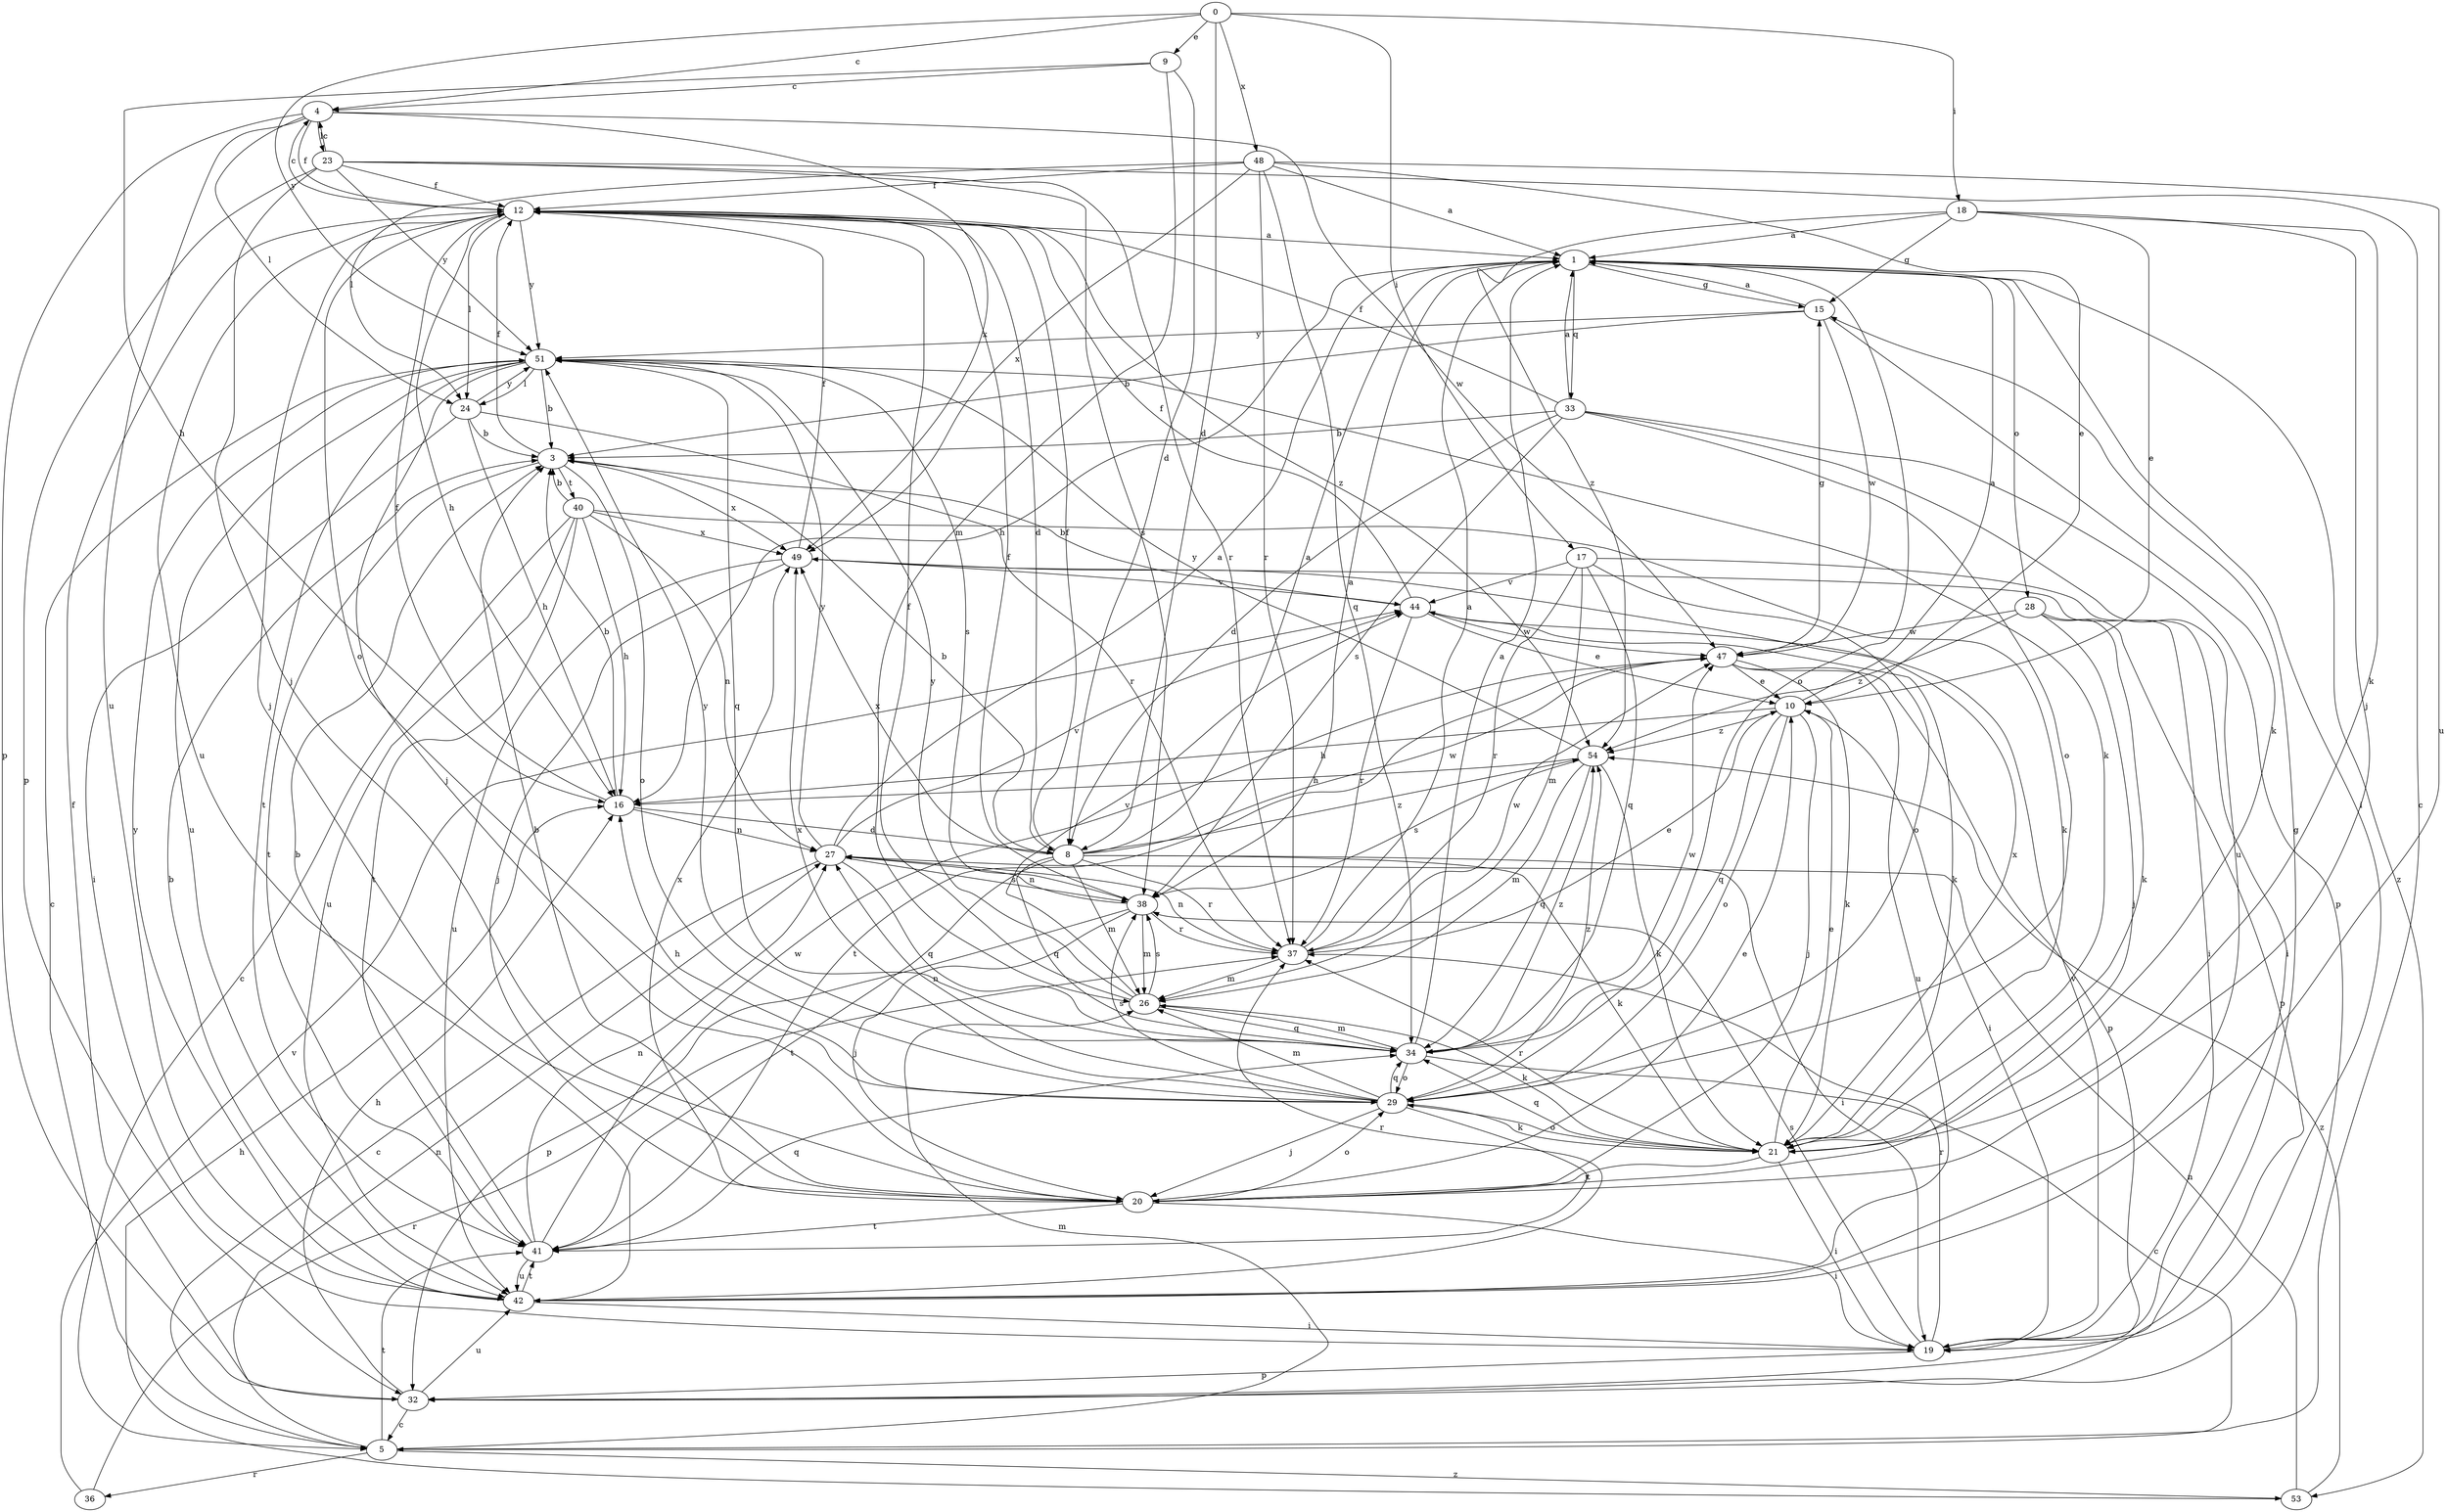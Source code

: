 strict digraph  {
0;
1;
3;
4;
5;
8;
9;
10;
12;
15;
16;
17;
18;
19;
20;
21;
23;
24;
26;
27;
28;
29;
32;
33;
34;
36;
37;
38;
40;
41;
42;
44;
47;
48;
49;
51;
53;
54;
0 -> 4  [label=c];
0 -> 8  [label=d];
0 -> 9  [label=e];
0 -> 17  [label=i];
0 -> 18  [label=i];
0 -> 48  [label=x];
0 -> 51  [label=y];
1 -> 15  [label=g];
1 -> 16  [label=h];
1 -> 19  [label=i];
1 -> 28  [label=o];
1 -> 29  [label=o];
1 -> 33  [label=q];
1 -> 53  [label=z];
3 -> 12  [label=f];
3 -> 29  [label=o];
3 -> 40  [label=t];
3 -> 41  [label=t];
3 -> 49  [label=x];
4 -> 12  [label=f];
4 -> 23  [label=l];
4 -> 24  [label=l];
4 -> 32  [label=p];
4 -> 42  [label=u];
4 -> 47  [label=w];
4 -> 49  [label=x];
5 -> 26  [label=m];
5 -> 27  [label=n];
5 -> 36  [label=r];
5 -> 41  [label=t];
5 -> 53  [label=z];
8 -> 1  [label=a];
8 -> 3  [label=b];
8 -> 12  [label=f];
8 -> 19  [label=i];
8 -> 21  [label=k];
8 -> 26  [label=m];
8 -> 34  [label=q];
8 -> 37  [label=r];
8 -> 41  [label=t];
8 -> 47  [label=w];
8 -> 49  [label=x];
8 -> 54  [label=z];
9 -> 4  [label=c];
9 -> 8  [label=d];
9 -> 16  [label=h];
9 -> 26  [label=m];
10 -> 1  [label=a];
10 -> 16  [label=h];
10 -> 19  [label=i];
10 -> 20  [label=j];
10 -> 29  [label=o];
10 -> 34  [label=q];
10 -> 54  [label=z];
12 -> 1  [label=a];
12 -> 4  [label=c];
12 -> 8  [label=d];
12 -> 16  [label=h];
12 -> 20  [label=j];
12 -> 24  [label=l];
12 -> 29  [label=o];
12 -> 42  [label=u];
12 -> 51  [label=y];
12 -> 54  [label=z];
15 -> 1  [label=a];
15 -> 3  [label=b];
15 -> 21  [label=k];
15 -> 47  [label=w];
15 -> 51  [label=y];
16 -> 3  [label=b];
16 -> 8  [label=d];
16 -> 12  [label=f];
16 -> 27  [label=n];
17 -> 19  [label=i];
17 -> 26  [label=m];
17 -> 29  [label=o];
17 -> 34  [label=q];
17 -> 37  [label=r];
17 -> 44  [label=v];
18 -> 1  [label=a];
18 -> 10  [label=e];
18 -> 15  [label=g];
18 -> 20  [label=j];
18 -> 21  [label=k];
18 -> 54  [label=z];
19 -> 15  [label=g];
19 -> 32  [label=p];
19 -> 37  [label=r];
19 -> 38  [label=s];
19 -> 44  [label=v];
20 -> 3  [label=b];
20 -> 10  [label=e];
20 -> 19  [label=i];
20 -> 29  [label=o];
20 -> 41  [label=t];
20 -> 49  [label=x];
21 -> 10  [label=e];
21 -> 19  [label=i];
21 -> 20  [label=j];
21 -> 29  [label=o];
21 -> 34  [label=q];
21 -> 37  [label=r];
21 -> 49  [label=x];
23 -> 4  [label=c];
23 -> 5  [label=c];
23 -> 12  [label=f];
23 -> 20  [label=j];
23 -> 32  [label=p];
23 -> 37  [label=r];
23 -> 38  [label=s];
23 -> 51  [label=y];
24 -> 3  [label=b];
24 -> 16  [label=h];
24 -> 19  [label=i];
24 -> 37  [label=r];
24 -> 51  [label=y];
26 -> 12  [label=f];
26 -> 21  [label=k];
26 -> 34  [label=q];
26 -> 38  [label=s];
26 -> 44  [label=v];
26 -> 51  [label=y];
27 -> 1  [label=a];
27 -> 5  [label=c];
27 -> 34  [label=q];
27 -> 38  [label=s];
27 -> 44  [label=v];
27 -> 51  [label=y];
28 -> 20  [label=j];
28 -> 21  [label=k];
28 -> 32  [label=p];
28 -> 47  [label=w];
28 -> 54  [label=z];
29 -> 16  [label=h];
29 -> 20  [label=j];
29 -> 21  [label=k];
29 -> 26  [label=m];
29 -> 27  [label=n];
29 -> 34  [label=q];
29 -> 38  [label=s];
29 -> 41  [label=t];
29 -> 49  [label=x];
29 -> 54  [label=z];
32 -> 5  [label=c];
32 -> 12  [label=f];
32 -> 16  [label=h];
32 -> 42  [label=u];
33 -> 1  [label=a];
33 -> 3  [label=b];
33 -> 8  [label=d];
33 -> 12  [label=f];
33 -> 29  [label=o];
33 -> 32  [label=p];
33 -> 38  [label=s];
33 -> 42  [label=u];
34 -> 1  [label=a];
34 -> 5  [label=c];
34 -> 26  [label=m];
34 -> 29  [label=o];
34 -> 47  [label=w];
34 -> 51  [label=y];
34 -> 54  [label=z];
36 -> 37  [label=r];
36 -> 44  [label=v];
37 -> 1  [label=a];
37 -> 10  [label=e];
37 -> 26  [label=m];
37 -> 27  [label=n];
37 -> 47  [label=w];
38 -> 1  [label=a];
38 -> 12  [label=f];
38 -> 20  [label=j];
38 -> 26  [label=m];
38 -> 27  [label=n];
38 -> 32  [label=p];
38 -> 37  [label=r];
40 -> 3  [label=b];
40 -> 5  [label=c];
40 -> 16  [label=h];
40 -> 21  [label=k];
40 -> 27  [label=n];
40 -> 41  [label=t];
40 -> 42  [label=u];
40 -> 49  [label=x];
41 -> 3  [label=b];
41 -> 27  [label=n];
41 -> 34  [label=q];
41 -> 42  [label=u];
41 -> 47  [label=w];
42 -> 3  [label=b];
42 -> 19  [label=i];
42 -> 37  [label=r];
42 -> 41  [label=t];
42 -> 51  [label=y];
44 -> 3  [label=b];
44 -> 10  [label=e];
44 -> 12  [label=f];
44 -> 21  [label=k];
44 -> 37  [label=r];
44 -> 47  [label=w];
47 -> 10  [label=e];
47 -> 15  [label=g];
47 -> 21  [label=k];
47 -> 32  [label=p];
47 -> 41  [label=t];
47 -> 42  [label=u];
48 -> 1  [label=a];
48 -> 10  [label=e];
48 -> 12  [label=f];
48 -> 24  [label=l];
48 -> 34  [label=q];
48 -> 37  [label=r];
48 -> 42  [label=u];
48 -> 49  [label=x];
49 -> 12  [label=f];
49 -> 19  [label=i];
49 -> 20  [label=j];
49 -> 42  [label=u];
49 -> 44  [label=v];
51 -> 3  [label=b];
51 -> 5  [label=c];
51 -> 20  [label=j];
51 -> 21  [label=k];
51 -> 24  [label=l];
51 -> 34  [label=q];
51 -> 38  [label=s];
51 -> 41  [label=t];
51 -> 42  [label=u];
53 -> 16  [label=h];
53 -> 27  [label=n];
53 -> 54  [label=z];
54 -> 16  [label=h];
54 -> 21  [label=k];
54 -> 26  [label=m];
54 -> 34  [label=q];
54 -> 38  [label=s];
54 -> 51  [label=y];
}
